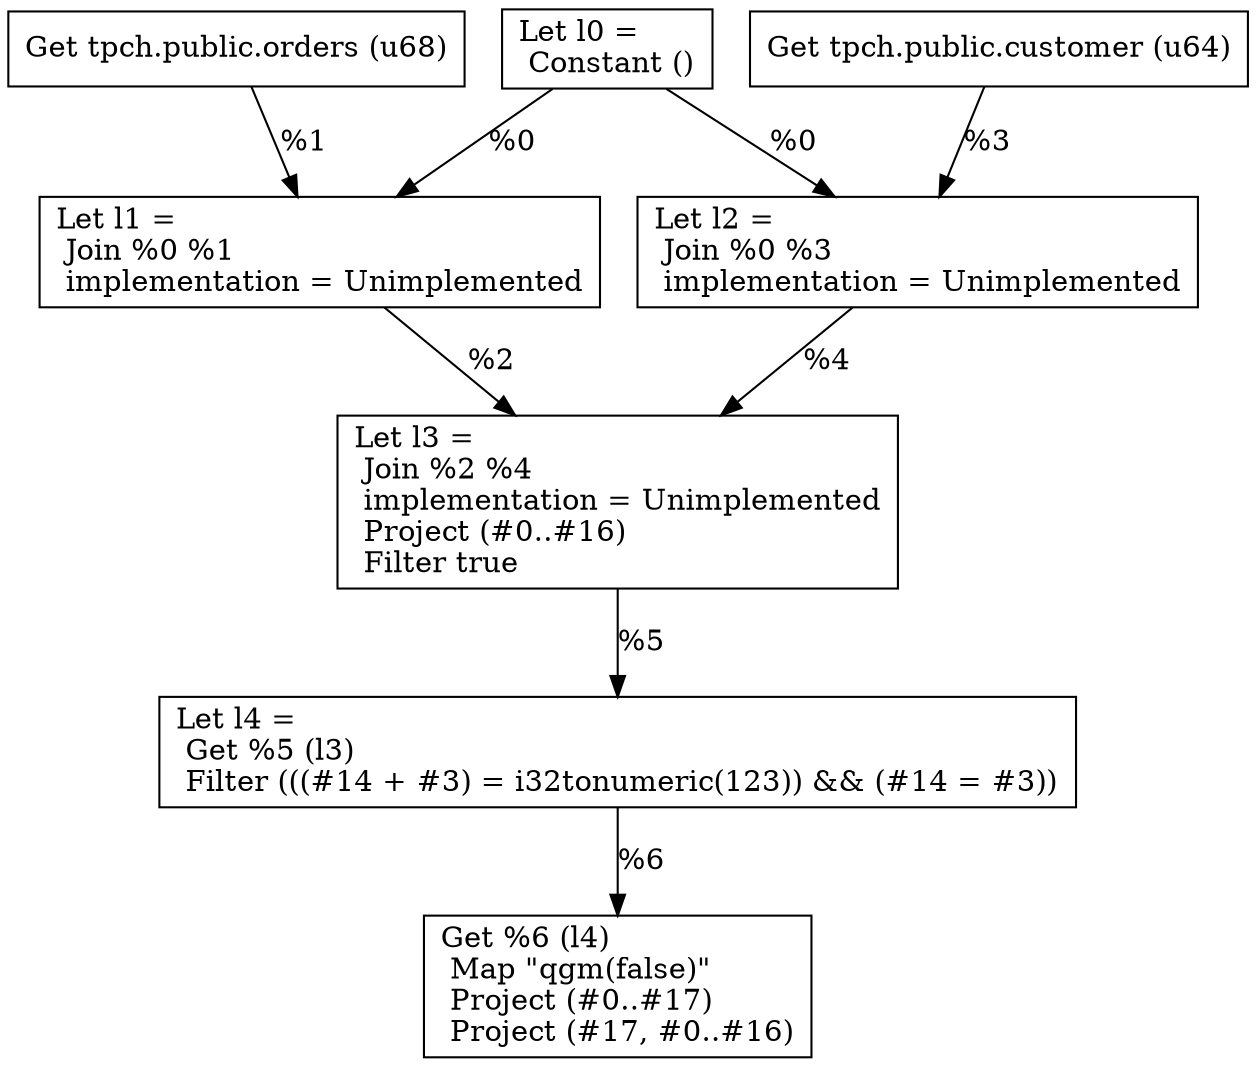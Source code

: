 digraph G {
    node0 [shape = record, label="Let l0 =\l Constant ()\l"]
    node1 [shape = record, label=" Get tpch.public.orders (u68)\l"]
    node2 [shape = record, label="Let l1 =\l Join %0 %1\l  implementation = Unimplemented\l"]
    node3 [shape = record, label=" Get tpch.public.customer (u64)\l"]
    node4 [shape = record, label="Let l2 =\l Join %0 %3\l  implementation = Unimplemented\l"]
    node5 [shape = record, label="Let l3 =\l Join %2 %4\l  implementation = Unimplemented\l Project (#0..#16)\l Filter true\l"]
    node6 [shape = record, label="Let l4 =\l Get %5 (l3)\l Filter (((#14 + #3) = i32tonumeric(123)) && (#14 = #3))\l"]
    node7 [shape = record, label=" Get %6 (l4)\l Map \"qgm(false)\"\l Project (#0..#17)\l Project (#17, #0..#16)\l"]
    node3 -> node4 [label = "%3\l"]
    node5 -> node6 [label = "%5\l"]
    node0 -> node4 [label = "%0\l"]
    node2 -> node5 [label = "%2\l"]
    node6 -> node7 [label = "%6\l"]
    node1 -> node2 [label = "%1\l"]
    node0 -> node2 [label = "%0\l"]
    node4 -> node5 [label = "%4\l"]
}
